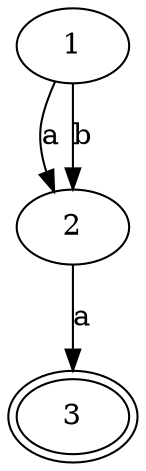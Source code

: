 digraph {
  1 [role="start"]
  3 [role="end",peripheries=2]

  1   -> 2  [label="a"];
  1   -> 2  [label="b"];
  2   -> 3  [label="a"];
}
